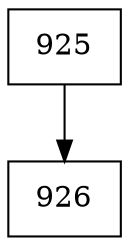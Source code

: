 digraph G {
  node [shape=record];
  node0 [label="{925}"];
  node0 -> node1;
  node1 [label="{926}"];
}

